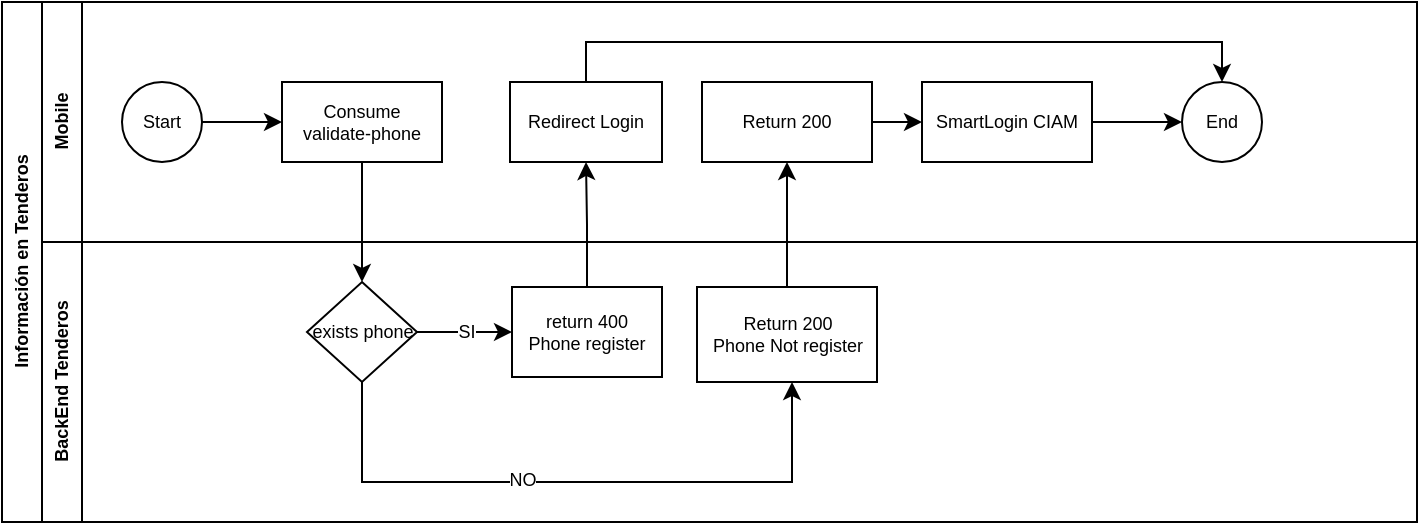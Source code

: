 <mxfile version="22.0.4" type="github" pages="2">
  <diagram id="prtHgNgQTEPvFCAcTncT" name="SmartLogin Tenderos">
    <mxGraphModel dx="1379" dy="765" grid="1" gridSize="10" guides="1" tooltips="1" connect="1" arrows="1" fold="1" page="1" pageScale="1" pageWidth="827" pageHeight="1169" math="0" shadow="0">
      <root>
        <mxCell id="0" />
        <mxCell id="1" parent="0" />
        <mxCell id="dNxyNK7c78bLwvsdeMH5-19" value="Información en Tenderos" style="swimlane;html=1;childLayout=stackLayout;resizeParent=1;resizeParentMax=0;horizontal=0;startSize=20;horizontalStack=0;fontSize=9;" parent="1" vertex="1">
          <mxGeometry x="120" y="120" width="707.5" height="260" as="geometry" />
        </mxCell>
        <mxCell id="dNxyNK7c78bLwvsdeMH5-20" value="Mobile" style="swimlane;html=1;startSize=20;horizontal=0;fontSize=9;labelBackgroundColor=default;" parent="dNxyNK7c78bLwvsdeMH5-19" vertex="1">
          <mxGeometry x="20" width="687.5" height="120" as="geometry" />
        </mxCell>
        <mxCell id="dNxyNK7c78bLwvsdeMH5-25" value="" style="edgeStyle=orthogonalEdgeStyle;rounded=0;orthogonalLoop=1;jettySize=auto;html=1;fontSize=9;" parent="dNxyNK7c78bLwvsdeMH5-20" source="dNxyNK7c78bLwvsdeMH5-23" target="dNxyNK7c78bLwvsdeMH5-24" edge="1">
          <mxGeometry relative="1" as="geometry" />
        </mxCell>
        <mxCell id="dNxyNK7c78bLwvsdeMH5-23" value="Start" style="ellipse;whiteSpace=wrap;html=1;fontSize=9;" parent="dNxyNK7c78bLwvsdeMH5-20" vertex="1">
          <mxGeometry x="40" y="40" width="40" height="40" as="geometry" />
        </mxCell>
        <mxCell id="dNxyNK7c78bLwvsdeMH5-24" value="Consume&lt;br style=&quot;font-size: 9px;&quot;&gt;validate-phone" style="rounded=0;whiteSpace=wrap;html=1;fontFamily=Helvetica;fontSize=9;fontColor=#000000;align=center;" parent="dNxyNK7c78bLwvsdeMH5-20" vertex="1">
          <mxGeometry x="120" y="40" width="80" height="40" as="geometry" />
        </mxCell>
        <mxCell id="bN6jNf5RA9NLV1NlEXDD-30" style="edgeStyle=orthogonalEdgeStyle;rounded=0;orthogonalLoop=1;jettySize=auto;html=1;entryX=0.5;entryY=0;entryDx=0;entryDy=0;fontSize=9;" parent="dNxyNK7c78bLwvsdeMH5-20" source="bN6jNf5RA9NLV1NlEXDD-20" target="bN6jNf5RA9NLV1NlEXDD-29" edge="1">
          <mxGeometry relative="1" as="geometry">
            <Array as="points">
              <mxPoint x="272" y="20" />
              <mxPoint x="590" y="20" />
            </Array>
          </mxGeometry>
        </mxCell>
        <mxCell id="bN6jNf5RA9NLV1NlEXDD-20" value="Redirect Login" style="rounded=0;whiteSpace=wrap;html=1;fontFamily=Helvetica;fontSize=9;fontColor=#000000;align=center;" parent="dNxyNK7c78bLwvsdeMH5-20" vertex="1">
          <mxGeometry x="234" y="40" width="76" height="40" as="geometry" />
        </mxCell>
        <mxCell id="bN6jNf5RA9NLV1NlEXDD-32" value="" style="edgeStyle=orthogonalEdgeStyle;rounded=0;orthogonalLoop=1;jettySize=auto;html=1;fontSize=9;" parent="dNxyNK7c78bLwvsdeMH5-20" source="bN6jNf5RA9NLV1NlEXDD-22" target="bN6jNf5RA9NLV1NlEXDD-26" edge="1">
          <mxGeometry relative="1" as="geometry" />
        </mxCell>
        <mxCell id="bN6jNf5RA9NLV1NlEXDD-22" value="Return 200" style="whiteSpace=wrap;html=1;fontSize=9;fontColor=#000000;rounded=0;" parent="dNxyNK7c78bLwvsdeMH5-20" vertex="1">
          <mxGeometry x="330" y="40" width="85" height="40" as="geometry" />
        </mxCell>
        <mxCell id="bN6jNf5RA9NLV1NlEXDD-33" style="edgeStyle=orthogonalEdgeStyle;rounded=0;orthogonalLoop=1;jettySize=auto;html=1;entryX=0;entryY=0.5;entryDx=0;entryDy=0;fontSize=9;" parent="dNxyNK7c78bLwvsdeMH5-20" source="bN6jNf5RA9NLV1NlEXDD-26" target="bN6jNf5RA9NLV1NlEXDD-29" edge="1">
          <mxGeometry relative="1" as="geometry" />
        </mxCell>
        <mxCell id="bN6jNf5RA9NLV1NlEXDD-26" value="SmartLogin CIAM" style="whiteSpace=wrap;html=1;fontSize=9;fontColor=#000000;rounded=0;" parent="dNxyNK7c78bLwvsdeMH5-20" vertex="1">
          <mxGeometry x="440" y="40" width="85" height="40" as="geometry" />
        </mxCell>
        <mxCell id="bN6jNf5RA9NLV1NlEXDD-29" value="End" style="ellipse;whiteSpace=wrap;html=1;fontSize=9;" parent="dNxyNK7c78bLwvsdeMH5-20" vertex="1">
          <mxGeometry x="570" y="40" width="40" height="40" as="geometry" />
        </mxCell>
        <mxCell id="dNxyNK7c78bLwvsdeMH5-21" value="BackEnd Tenderos" style="swimlane;html=1;startSize=20;horizontal=0;fontSize=9;" parent="dNxyNK7c78bLwvsdeMH5-19" vertex="1">
          <mxGeometry x="20" y="120" width="687.5" height="140" as="geometry" />
        </mxCell>
        <mxCell id="bN6jNf5RA9NLV1NlEXDD-9" value="SI" style="edgeStyle=orthogonalEdgeStyle;rounded=0;orthogonalLoop=1;jettySize=auto;html=1;fontSize=9;" parent="dNxyNK7c78bLwvsdeMH5-21" source="bN6jNf5RA9NLV1NlEXDD-5" target="bN6jNf5RA9NLV1NlEXDD-8" edge="1">
          <mxGeometry relative="1" as="geometry" />
        </mxCell>
        <mxCell id="bN6jNf5RA9NLV1NlEXDD-12" value="" style="edgeStyle=orthogonalEdgeStyle;rounded=0;orthogonalLoop=1;jettySize=auto;html=1;fontSize=9;" parent="dNxyNK7c78bLwvsdeMH5-21" source="bN6jNf5RA9NLV1NlEXDD-5" target="bN6jNf5RA9NLV1NlEXDD-11" edge="1">
          <mxGeometry relative="1" as="geometry">
            <Array as="points">
              <mxPoint x="160" y="120" />
              <mxPoint x="375" y="120" />
            </Array>
          </mxGeometry>
        </mxCell>
        <mxCell id="bN6jNf5RA9NLV1NlEXDD-14" value="NO" style="edgeLabel;html=1;align=center;verticalAlign=middle;resizable=0;points=[];fontSize=9;" parent="bN6jNf5RA9NLV1NlEXDD-12" vertex="1" connectable="0">
          <mxGeometry x="-0.179" y="1" relative="1" as="geometry">
            <mxPoint as="offset" />
          </mxGeometry>
        </mxCell>
        <mxCell id="bN6jNf5RA9NLV1NlEXDD-5" value="exists phone" style="rhombus;whiteSpace=wrap;html=1;fontSize=9;fontColor=#000000;rounded=0;" parent="dNxyNK7c78bLwvsdeMH5-21" vertex="1">
          <mxGeometry x="132.5" y="20" width="55" height="50" as="geometry" />
        </mxCell>
        <mxCell id="bN6jNf5RA9NLV1NlEXDD-8" value="return 400&lt;br style=&quot;font-size: 9px;&quot;&gt;Phone register" style="whiteSpace=wrap;html=1;fontSize=9;fontColor=#000000;rounded=0;" parent="dNxyNK7c78bLwvsdeMH5-21" vertex="1">
          <mxGeometry x="235" y="22.5" width="75" height="45" as="geometry" />
        </mxCell>
        <mxCell id="bN6jNf5RA9NLV1NlEXDD-11" value="Return 200&lt;br style=&quot;font-size: 9px;&quot;&gt;Phone Not register" style="whiteSpace=wrap;html=1;fontSize=9;fontColor=#000000;rounded=0;" parent="dNxyNK7c78bLwvsdeMH5-21" vertex="1">
          <mxGeometry x="327.5" y="22.5" width="90" height="47.5" as="geometry" />
        </mxCell>
        <mxCell id="bN6jNf5RA9NLV1NlEXDD-6" value="" style="edgeStyle=orthogonalEdgeStyle;rounded=0;orthogonalLoop=1;jettySize=auto;html=1;fontSize=9;" parent="dNxyNK7c78bLwvsdeMH5-19" source="dNxyNK7c78bLwvsdeMH5-24" target="bN6jNf5RA9NLV1NlEXDD-5" edge="1">
          <mxGeometry relative="1" as="geometry" />
        </mxCell>
        <mxCell id="bN6jNf5RA9NLV1NlEXDD-24" style="edgeStyle=orthogonalEdgeStyle;rounded=0;orthogonalLoop=1;jettySize=auto;html=1;entryX=0.5;entryY=1;entryDx=0;entryDy=0;fontSize=9;" parent="dNxyNK7c78bLwvsdeMH5-19" source="bN6jNf5RA9NLV1NlEXDD-8" target="bN6jNf5RA9NLV1NlEXDD-20" edge="1">
          <mxGeometry relative="1" as="geometry" />
        </mxCell>
        <mxCell id="bN6jNf5RA9NLV1NlEXDD-25" style="edgeStyle=orthogonalEdgeStyle;rounded=0;orthogonalLoop=1;jettySize=auto;html=1;entryX=0.5;entryY=1;entryDx=0;entryDy=0;fontSize=9;" parent="dNxyNK7c78bLwvsdeMH5-19" source="bN6jNf5RA9NLV1NlEXDD-11" target="bN6jNf5RA9NLV1NlEXDD-22" edge="1">
          <mxGeometry relative="1" as="geometry" />
        </mxCell>
      </root>
    </mxGraphModel>
  </diagram>
  <diagram id="scT3eio-MiDzapyk48vS" name="Deletion Account">
    <mxGraphModel dx="1061" dy="588" grid="1" gridSize="10" guides="1" tooltips="1" connect="1" arrows="1" fold="1" page="1" pageScale="1" pageWidth="827" pageHeight="1169" math="0" shadow="0">
      <root>
        <mxCell id="0" />
        <mxCell id="1" parent="0" />
        <mxCell id="-xa-exJ_E3-3g_8dFGrr-1" value="Request Cancelation" style="swimlane;html=1;childLayout=stackLayout;resizeParent=1;resizeParentMax=0;horizontal=0;startSize=20;horizontalStack=0;fontSize=9;" vertex="1" parent="1">
          <mxGeometry x="120" y="120" width="500" height="232.5" as="geometry" />
        </mxCell>
        <mxCell id="-xa-exJ_E3-3g_8dFGrr-2" value="Mobile" style="swimlane;html=1;startSize=20;horizontal=0;fontSize=9;labelBackgroundColor=default;" vertex="1" parent="-xa-exJ_E3-3g_8dFGrr-1">
          <mxGeometry x="20" width="480" height="120" as="geometry" />
        </mxCell>
        <mxCell id="-xa-exJ_E3-3g_8dFGrr-48" value="End" style="ellipse;whiteSpace=wrap;html=1;fontSize=9;fillColor=#dae8fc;strokeColor=#6c8ebf;" vertex="1" parent="-xa-exJ_E3-3g_8dFGrr-2">
          <mxGeometry x="390" y="35" width="40" height="40" as="geometry" />
        </mxCell>
        <mxCell id="-xa-exJ_E3-3g_8dFGrr-62" value="" style="edgeStyle=orthogonalEdgeStyle;rounded=0;orthogonalLoop=1;jettySize=auto;html=1;" edge="1" parent="-xa-exJ_E3-3g_8dFGrr-2" source="-xa-exJ_E3-3g_8dFGrr-60" target="-xa-exJ_E3-3g_8dFGrr-61">
          <mxGeometry relative="1" as="geometry" />
        </mxCell>
        <mxCell id="-xa-exJ_E3-3g_8dFGrr-60" value="Start" style="ellipse;whiteSpace=wrap;html=1;fillColor=#dae8fc;strokeColor=#6c8ebf;fontSize=9;" vertex="1" parent="-xa-exJ_E3-3g_8dFGrr-2">
          <mxGeometry x="50" y="40" width="40" height="30" as="geometry" />
        </mxCell>
        <mxCell id="-xa-exJ_E3-3g_8dFGrr-61" value="Request Cancelation" style="whiteSpace=wrap;html=1;fontSize=9;fillColor=#dae8fc;strokeColor=#6c8ebf;" vertex="1" parent="-xa-exJ_E3-3g_8dFGrr-2">
          <mxGeometry x="130" y="36.25" width="100" height="37.5" as="geometry" />
        </mxCell>
        <mxCell id="-xa-exJ_E3-3g_8dFGrr-67" value="yes" style="edgeStyle=orthogonalEdgeStyle;rounded=0;orthogonalLoop=1;jettySize=auto;html=1;exitX=1;exitY=0.5;exitDx=0;exitDy=0;entryX=0;entryY=0.5;entryDx=0;entryDy=0;" edge="1" parent="-xa-exJ_E3-3g_8dFGrr-2" source="-xa-exJ_E3-3g_8dFGrr-65" target="-xa-exJ_E3-3g_8dFGrr-48">
          <mxGeometry x="0.298" relative="1" as="geometry">
            <mxPoint as="offset" />
          </mxGeometry>
        </mxCell>
        <mxCell id="-xa-exJ_E3-3g_8dFGrr-68" style="edgeStyle=orthogonalEdgeStyle;rounded=0;orthogonalLoop=1;jettySize=auto;html=1;exitX=0.5;exitY=0;exitDx=0;exitDy=0;entryX=0.5;entryY=0;entryDx=0;entryDy=0;" edge="1" parent="-xa-exJ_E3-3g_8dFGrr-2" source="-xa-exJ_E3-3g_8dFGrr-65" target="-xa-exJ_E3-3g_8dFGrr-60">
          <mxGeometry relative="1" as="geometry" />
        </mxCell>
        <mxCell id="-xa-exJ_E3-3g_8dFGrr-70" value="No" style="edgeLabel;html=1;align=center;verticalAlign=middle;resizable=0;points=[];" vertex="1" connectable="0" parent="-xa-exJ_E3-3g_8dFGrr-68">
          <mxGeometry x="-0.917" relative="1" as="geometry">
            <mxPoint as="offset" />
          </mxGeometry>
        </mxCell>
        <mxCell id="-xa-exJ_E3-3g_8dFGrr-65" value="success" style="rhombus;whiteSpace=wrap;html=1;fontSize=10;fillColor=#dae8fc;strokeColor=#6c8ebf;" vertex="1" parent="-xa-exJ_E3-3g_8dFGrr-2">
          <mxGeometry x="280" y="30" width="53" height="50" as="geometry" />
        </mxCell>
        <mxCell id="-xa-exJ_E3-3g_8dFGrr-13" value="BackEnd Tenderos" style="swimlane;html=1;startSize=20;horizontal=0;fontSize=9;" vertex="1" parent="-xa-exJ_E3-3g_8dFGrr-1">
          <mxGeometry x="20" y="120" width="480" height="112.5" as="geometry">
            <mxRectangle x="20" y="120" width="687.5" height="20" as="alternateBounds" />
          </mxGeometry>
        </mxCell>
        <mxCell id="-xa-exJ_E3-3g_8dFGrr-63" value="Service&amp;nbsp;&lt;br style=&quot;font-size: 9px;&quot;&gt;account-deletion/request" style="whiteSpace=wrap;html=1;fontSize=9;fillColor=#e1d5e7;strokeColor=#9673a6;" vertex="1" parent="-xa-exJ_E3-3g_8dFGrr-13">
          <mxGeometry x="120" y="16.25" width="120" height="43.75" as="geometry" />
        </mxCell>
        <mxCell id="-xa-exJ_E3-3g_8dFGrr-64" value="" style="edgeStyle=orthogonalEdgeStyle;rounded=0;orthogonalLoop=1;jettySize=auto;html=1;" edge="1" parent="-xa-exJ_E3-3g_8dFGrr-1" source="-xa-exJ_E3-3g_8dFGrr-61" target="-xa-exJ_E3-3g_8dFGrr-63">
          <mxGeometry relative="1" as="geometry" />
        </mxCell>
        <mxCell id="-xa-exJ_E3-3g_8dFGrr-66" value="" style="edgeStyle=orthogonalEdgeStyle;rounded=0;orthogonalLoop=1;jettySize=auto;html=1;" edge="1" parent="-xa-exJ_E3-3g_8dFGrr-1" source="-xa-exJ_E3-3g_8dFGrr-63" target="-xa-exJ_E3-3g_8dFGrr-65">
          <mxGeometry relative="1" as="geometry" />
        </mxCell>
        <mxCell id="-xa-exJ_E3-3g_8dFGrr-71" value="Request Cancelation" style="swimlane;html=1;childLayout=stackLayout;resizeParent=1;resizeParentMax=0;horizontal=0;startSize=20;horizontalStack=0;fontSize=9;" vertex="1" parent="1">
          <mxGeometry x="120" y="390" width="940" height="252.5" as="geometry" />
        </mxCell>
        <mxCell id="-xa-exJ_E3-3g_8dFGrr-72" value="Scheduler Users" style="swimlane;html=1;startSize=20;horizontal=0;fontSize=9;labelBackgroundColor=default;" vertex="1" parent="-xa-exJ_E3-3g_8dFGrr-71">
          <mxGeometry x="20" width="920" height="140" as="geometry" />
        </mxCell>
        <mxCell id="-xa-exJ_E3-3g_8dFGrr-94" style="edgeStyle=orthogonalEdgeStyle;rounded=0;orthogonalLoop=1;jettySize=auto;html=1;exitX=1;exitY=0.5;exitDx=0;exitDy=0;" edge="1" parent="-xa-exJ_E3-3g_8dFGrr-72" source="-xa-exJ_E3-3g_8dFGrr-75" target="-xa-exJ_E3-3g_8dFGrr-91">
          <mxGeometry relative="1" as="geometry" />
        </mxCell>
        <mxCell id="-xa-exJ_E3-3g_8dFGrr-75" value="Start" style="ellipse;whiteSpace=wrap;html=1;fillColor=#dae8fc;strokeColor=#6c8ebf;fontSize=9;" vertex="1" parent="-xa-exJ_E3-3g_8dFGrr-72">
          <mxGeometry x="50" y="60" width="40" height="30" as="geometry" />
        </mxCell>
        <mxCell id="-xa-exJ_E3-3g_8dFGrr-89" value="" style="edgeStyle=orthogonalEdgeStyle;rounded=0;orthogonalLoop=1;jettySize=auto;html=1;" edge="1" parent="-xa-exJ_E3-3g_8dFGrr-72" source="-xa-exJ_E3-3g_8dFGrr-87" target="-xa-exJ_E3-3g_8dFGrr-88">
          <mxGeometry relative="1" as="geometry" />
        </mxCell>
        <mxCell id="-xa-exJ_E3-3g_8dFGrr-87" value="Validate User" style="rounded=1;whiteSpace=wrap;html=1;fillColor=#dae8fc;strokeColor=#6c8ebf;fontSize=9;" vertex="1" parent="-xa-exJ_E3-3g_8dFGrr-72">
          <mxGeometry x="350" y="55" width="70" height="30" as="geometry" />
        </mxCell>
        <mxCell id="-xa-exJ_E3-3g_8dFGrr-99" value="" style="edgeStyle=orthogonalEdgeStyle;rounded=0;orthogonalLoop=1;jettySize=auto;html=1;" edge="1" parent="-xa-exJ_E3-3g_8dFGrr-72" source="-xa-exJ_E3-3g_8dFGrr-88" target="-xa-exJ_E3-3g_8dFGrr-98">
          <mxGeometry relative="1" as="geometry" />
        </mxCell>
        <mxCell id="-xa-exJ_E3-3g_8dFGrr-104" value="Si" style="edgeLabel;html=1;align=center;verticalAlign=middle;resizable=0;points=[];" vertex="1" connectable="0" parent="-xa-exJ_E3-3g_8dFGrr-99">
          <mxGeometry x="-0.086" relative="1" as="geometry">
            <mxPoint as="offset" />
          </mxGeometry>
        </mxCell>
        <mxCell id="-xa-exJ_E3-3g_8dFGrr-88" value="request &lt;br&gt;have more 30 days?" style="rhombus;whiteSpace=wrap;html=1;rounded=1;fontSize=9;fillColor=#dae8fc;strokeColor=#6c8ebf;" vertex="1" parent="-xa-exJ_E3-3g_8dFGrr-72">
          <mxGeometry x="460" y="30" width="70" height="80" as="geometry" />
        </mxCell>
        <mxCell id="-xa-exJ_E3-3g_8dFGrr-92" style="edgeStyle=orthogonalEdgeStyle;rounded=0;orthogonalLoop=1;jettySize=auto;html=1;exitX=1;exitY=0.5;exitDx=0;exitDy=0;entryX=0;entryY=0.5;entryDx=0;entryDy=0;" edge="1" parent="-xa-exJ_E3-3g_8dFGrr-72" source="-xa-exJ_E3-3g_8dFGrr-91" target="-xa-exJ_E3-3g_8dFGrr-90">
          <mxGeometry relative="1" as="geometry" />
        </mxCell>
        <mxCell id="-xa-exJ_E3-3g_8dFGrr-91" value="execute one per day" style="rounded=1;whiteSpace=wrap;html=1;fillColor=#dae8fc;strokeColor=#6c8ebf;fontSize=9;" vertex="1" parent="-xa-exJ_E3-3g_8dFGrr-72">
          <mxGeometry x="130" y="55" width="70" height="40" as="geometry" />
        </mxCell>
        <mxCell id="-xa-exJ_E3-3g_8dFGrr-90" value="Get Users" style="rounded=1;whiteSpace=wrap;html=1;fillColor=#dae8fc;strokeColor=#6c8ebf;fontSize=9;" vertex="1" parent="-xa-exJ_E3-3g_8dFGrr-72">
          <mxGeometry x="237" y="62.5" width="73" height="25" as="geometry" />
        </mxCell>
        <mxCell id="-xa-exJ_E3-3g_8dFGrr-95" style="edgeStyle=orthogonalEdgeStyle;rounded=0;orthogonalLoop=1;jettySize=auto;html=1;exitX=0.5;exitY=0;exitDx=0;exitDy=0;entryX=0.34;entryY=-0.01;entryDx=0;entryDy=0;entryPerimeter=0;" edge="1" parent="-xa-exJ_E3-3g_8dFGrr-72" source="-xa-exJ_E3-3g_8dFGrr-88" target="-xa-exJ_E3-3g_8dFGrr-75">
          <mxGeometry relative="1" as="geometry">
            <Array as="points">
              <mxPoint x="495" y="20" />
              <mxPoint x="64" y="20" />
            </Array>
          </mxGeometry>
        </mxCell>
        <mxCell id="-xa-exJ_E3-3g_8dFGrr-96" value="No" style="edgeLabel;html=1;align=center;verticalAlign=middle;resizable=0;points=[];" vertex="1" connectable="0" parent="-xa-exJ_E3-3g_8dFGrr-95">
          <mxGeometry x="-0.083" relative="1" as="geometry">
            <mxPoint as="offset" />
          </mxGeometry>
        </mxCell>
        <mxCell id="-xa-exJ_E3-3g_8dFGrr-98" value="Update status to cancelled" style="whiteSpace=wrap;html=1;fontSize=9;fillColor=#dae8fc;strokeColor=#6c8ebf;rounded=1;" vertex="1" parent="-xa-exJ_E3-3g_8dFGrr-72">
          <mxGeometry x="580" y="55" width="85" height="30" as="geometry" />
        </mxCell>
        <mxCell id="-xa-exJ_E3-3g_8dFGrr-102" value="End" style="ellipse;whiteSpace=wrap;html=1;fillColor=#dae8fc;strokeColor=#6c8ebf;fontSize=9;" vertex="1" parent="-xa-exJ_E3-3g_8dFGrr-72">
          <mxGeometry x="710" y="55" width="40" height="30" as="geometry" />
        </mxCell>
        <mxCell id="-xa-exJ_E3-3g_8dFGrr-81" value="BD Tenderos" style="swimlane;html=1;startSize=20;horizontal=0;fontSize=9;" vertex="1" parent="-xa-exJ_E3-3g_8dFGrr-71">
          <mxGeometry x="20" y="140" width="920" height="112.5" as="geometry">
            <mxRectangle x="20" y="120" width="687.5" height="20" as="alternateBounds" />
          </mxGeometry>
        </mxCell>
        <mxCell id="-xa-exJ_E3-3g_8dFGrr-86" value="" style="image;html=1;image=img/lib/clip_art/computers/Database_128x128.png" vertex="1" parent="-xa-exJ_E3-3g_8dFGrr-81">
          <mxGeometry x="253" y="33" width="40" height="42.5" as="geometry" />
        </mxCell>
        <mxCell id="-xa-exJ_E3-3g_8dFGrr-100" value="" style="image;html=1;image=img/lib/clip_art/computers/Database_128x128.png" vertex="1" parent="-xa-exJ_E3-3g_8dFGrr-81">
          <mxGeometry x="602.5" y="20" width="40" height="42.5" as="geometry" />
        </mxCell>
        <mxCell id="-xa-exJ_E3-3g_8dFGrr-84" value="" style="edgeStyle=orthogonalEdgeStyle;rounded=0;orthogonalLoop=1;jettySize=auto;html=1;exitX=1;exitY=0.5;exitDx=0;exitDy=0;" edge="1" parent="-xa-exJ_E3-3g_8dFGrr-71" source="-xa-exJ_E3-3g_8dFGrr-86" target="-xa-exJ_E3-3g_8dFGrr-87">
          <mxGeometry relative="1" as="geometry">
            <mxPoint x="260" y="158.231" as="sourcePoint" />
            <mxPoint x="326.538" y="79.964" as="targetPoint" />
          </mxGeometry>
        </mxCell>
        <mxCell id="-xa-exJ_E3-3g_8dFGrr-97" value="Return users with request cancelation" style="edgeLabel;html=1;align=center;verticalAlign=middle;resizable=0;points=[];" vertex="1" connectable="0" parent="-xa-exJ_E3-3g_8dFGrr-84">
          <mxGeometry x="0.278" y="2" relative="1" as="geometry">
            <mxPoint as="offset" />
          </mxGeometry>
        </mxCell>
        <mxCell id="-xa-exJ_E3-3g_8dFGrr-93" style="edgeStyle=orthogonalEdgeStyle;rounded=0;orthogonalLoop=1;jettySize=auto;html=1;exitX=0.5;exitY=1;exitDx=0;exitDy=0;entryX=0.5;entryY=0;entryDx=0;entryDy=0;" edge="1" parent="-xa-exJ_E3-3g_8dFGrr-71" source="-xa-exJ_E3-3g_8dFGrr-90" target="-xa-exJ_E3-3g_8dFGrr-86">
          <mxGeometry relative="1" as="geometry" />
        </mxCell>
        <mxCell id="-xa-exJ_E3-3g_8dFGrr-101" style="edgeStyle=orthogonalEdgeStyle;rounded=0;orthogonalLoop=1;jettySize=auto;html=1;entryX=0.5;entryY=0;entryDx=0;entryDy=0;" edge="1" parent="-xa-exJ_E3-3g_8dFGrr-71" source="-xa-exJ_E3-3g_8dFGrr-98" target="-xa-exJ_E3-3g_8dFGrr-100">
          <mxGeometry relative="1" as="geometry" />
        </mxCell>
        <mxCell id="-xa-exJ_E3-3g_8dFGrr-103" style="edgeStyle=orthogonalEdgeStyle;rounded=0;orthogonalLoop=1;jettySize=auto;html=1;exitX=1;exitY=0.5;exitDx=0;exitDy=0;entryX=0.5;entryY=1;entryDx=0;entryDy=0;" edge="1" parent="-xa-exJ_E3-3g_8dFGrr-71" source="-xa-exJ_E3-3g_8dFGrr-100" target="-xa-exJ_E3-3g_8dFGrr-102">
          <mxGeometry relative="1" as="geometry" />
        </mxCell>
      </root>
    </mxGraphModel>
  </diagram>
</mxfile>
